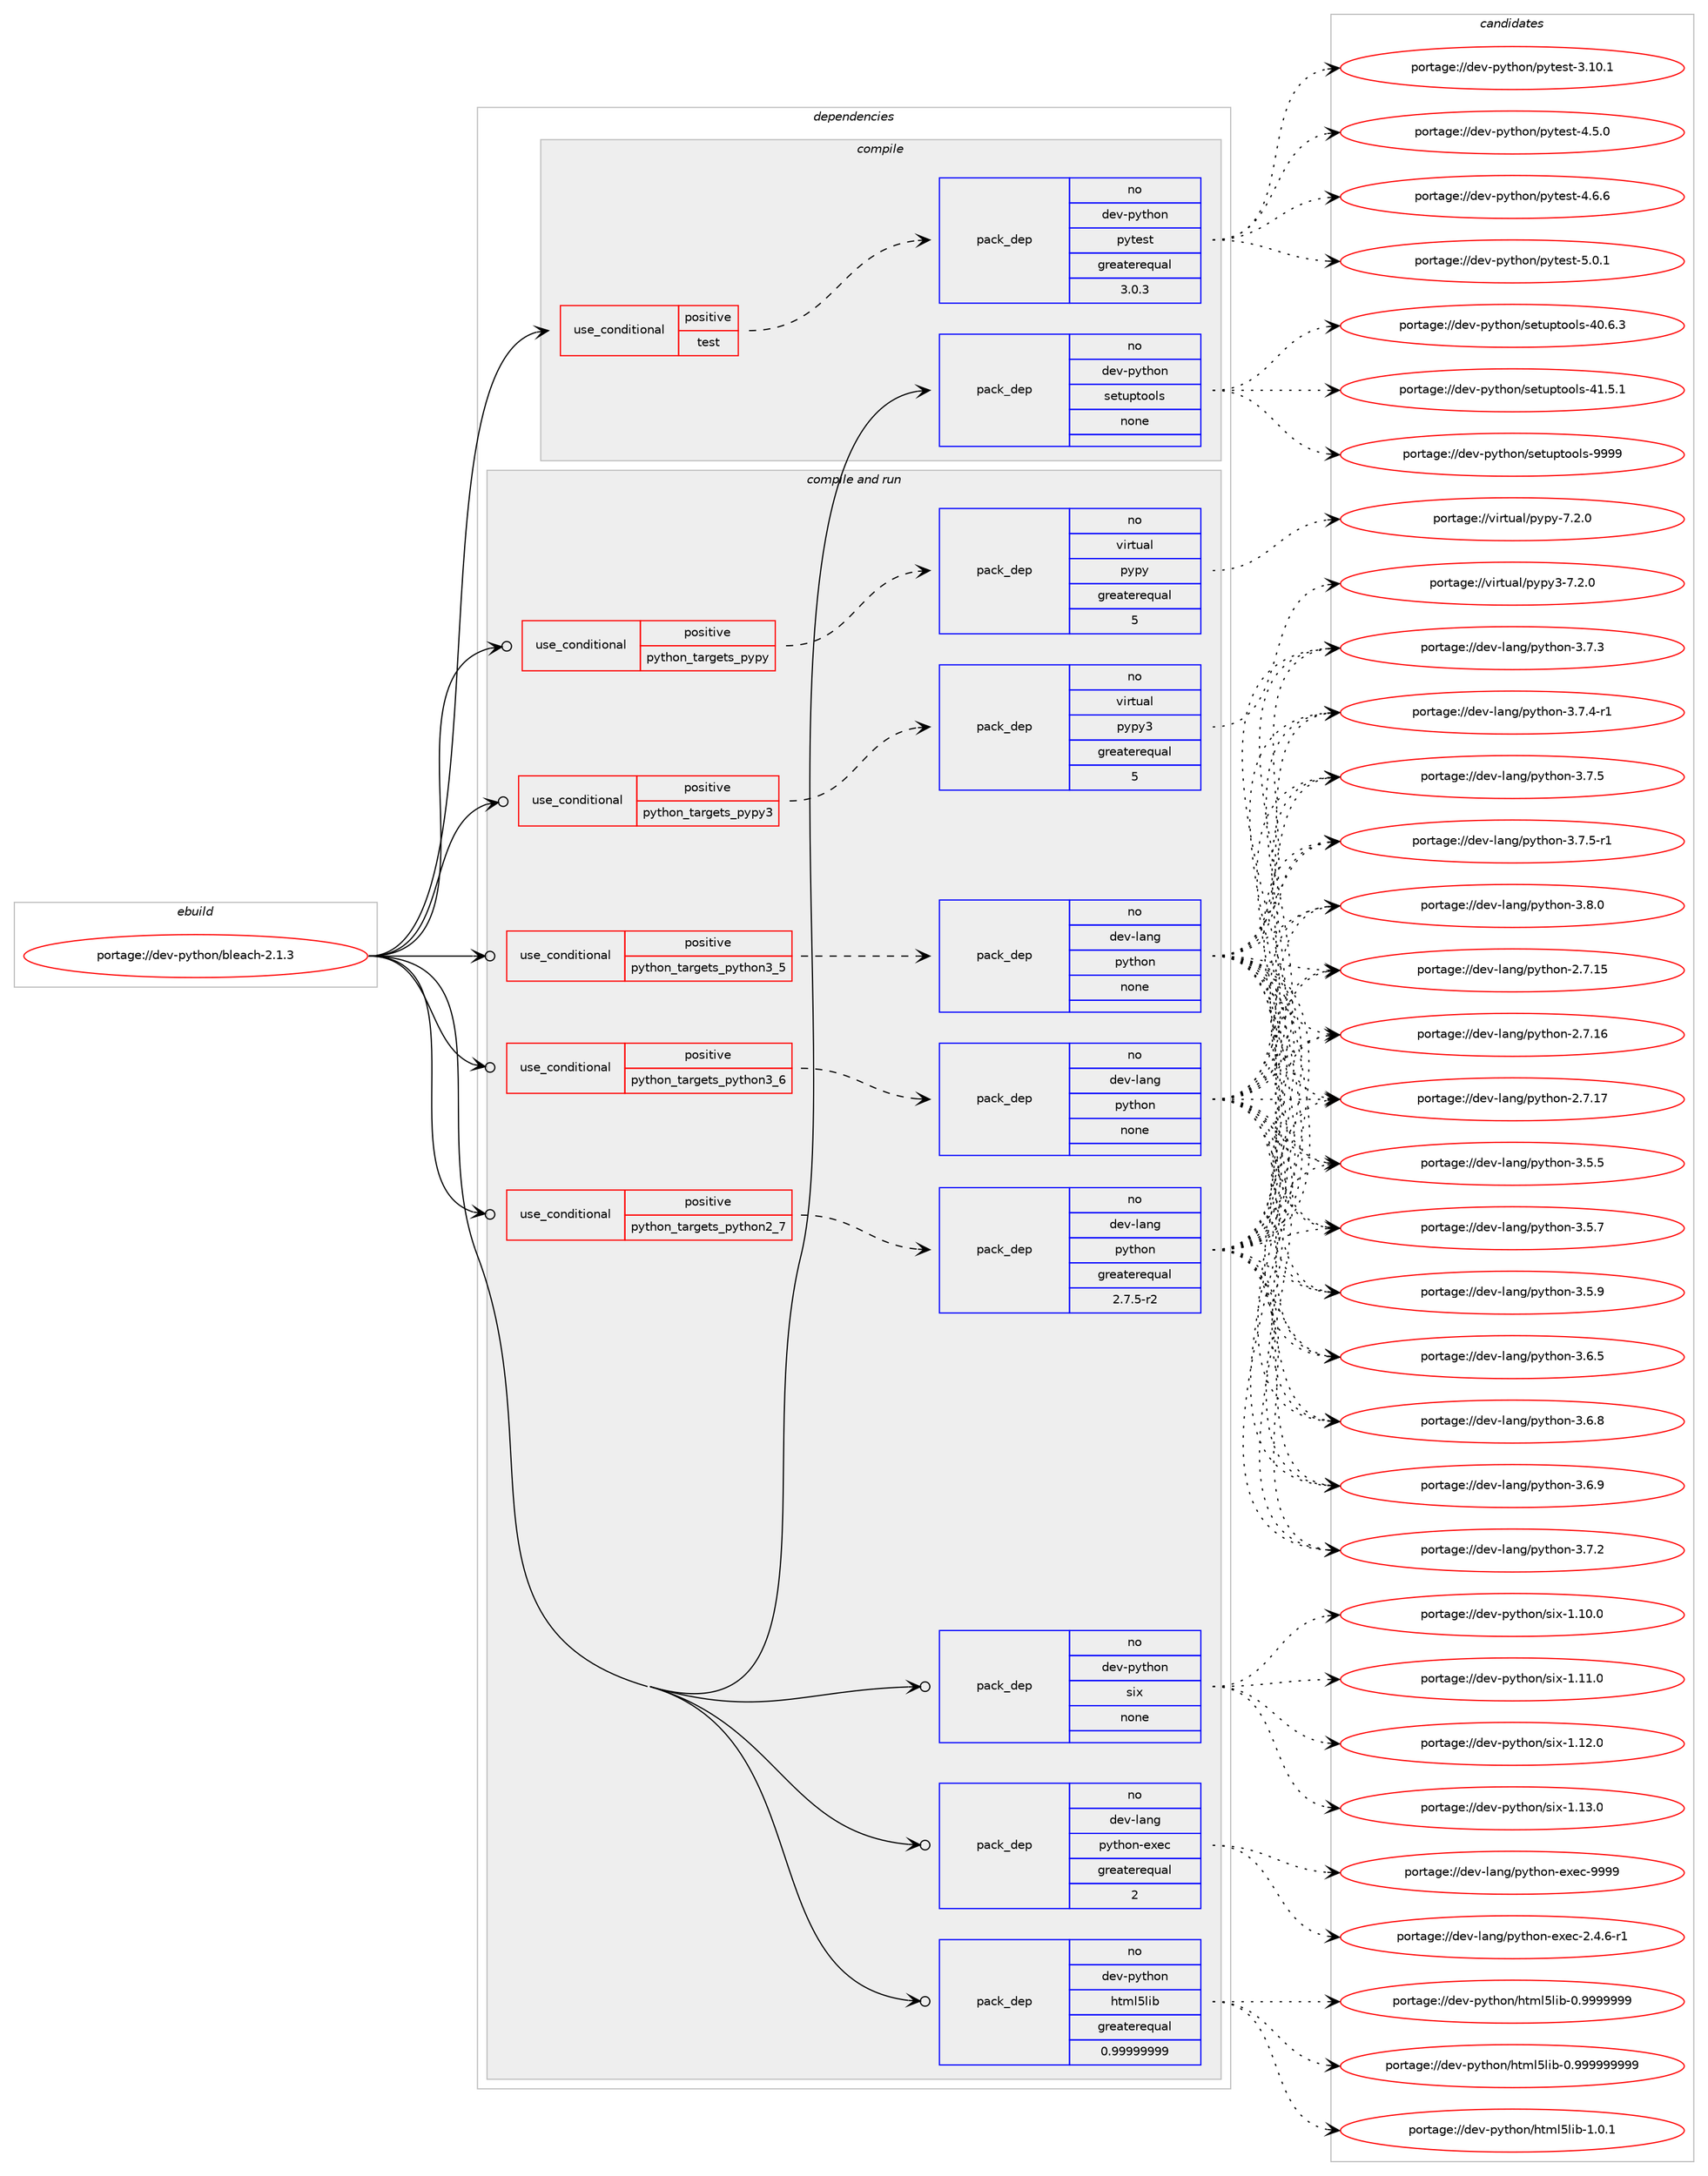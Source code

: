digraph prolog {

# *************
# Graph options
# *************

newrank=true;
concentrate=true;
compound=true;
graph [rankdir=LR,fontname=Helvetica,fontsize=10,ranksep=1.5];#, ranksep=2.5, nodesep=0.2];
edge  [arrowhead=vee];
node  [fontname=Helvetica,fontsize=10];

# **********
# The ebuild
# **********

subgraph cluster_leftcol {
color=gray;
rank=same;
label=<<i>ebuild</i>>;
id [label="portage://dev-python/bleach-2.1.3", color=red, width=4, href="../dev-python/bleach-2.1.3.svg"];
}

# ****************
# The dependencies
# ****************

subgraph cluster_midcol {
color=gray;
label=<<i>dependencies</i>>;
subgraph cluster_compile {
fillcolor="#eeeeee";
style=filled;
label=<<i>compile</i>>;
subgraph cond26247 {
dependency132008 [label=<<TABLE BORDER="0" CELLBORDER="1" CELLSPACING="0" CELLPADDING="4"><TR><TD ROWSPAN="3" CELLPADDING="10">use_conditional</TD></TR><TR><TD>positive</TD></TR><TR><TD>test</TD></TR></TABLE>>, shape=none, color=red];
subgraph pack102455 {
dependency132009 [label=<<TABLE BORDER="0" CELLBORDER="1" CELLSPACING="0" CELLPADDING="4" WIDTH="220"><TR><TD ROWSPAN="6" CELLPADDING="30">pack_dep</TD></TR><TR><TD WIDTH="110">no</TD></TR><TR><TD>dev-python</TD></TR><TR><TD>pytest</TD></TR><TR><TD>greaterequal</TD></TR><TR><TD>3.0.3</TD></TR></TABLE>>, shape=none, color=blue];
}
dependency132008:e -> dependency132009:w [weight=20,style="dashed",arrowhead="vee"];
}
id:e -> dependency132008:w [weight=20,style="solid",arrowhead="vee"];
subgraph pack102456 {
dependency132010 [label=<<TABLE BORDER="0" CELLBORDER="1" CELLSPACING="0" CELLPADDING="4" WIDTH="220"><TR><TD ROWSPAN="6" CELLPADDING="30">pack_dep</TD></TR><TR><TD WIDTH="110">no</TD></TR><TR><TD>dev-python</TD></TR><TR><TD>setuptools</TD></TR><TR><TD>none</TD></TR><TR><TD></TD></TR></TABLE>>, shape=none, color=blue];
}
id:e -> dependency132010:w [weight=20,style="solid",arrowhead="vee"];
}
subgraph cluster_compileandrun {
fillcolor="#eeeeee";
style=filled;
label=<<i>compile and run</i>>;
subgraph cond26248 {
dependency132011 [label=<<TABLE BORDER="0" CELLBORDER="1" CELLSPACING="0" CELLPADDING="4"><TR><TD ROWSPAN="3" CELLPADDING="10">use_conditional</TD></TR><TR><TD>positive</TD></TR><TR><TD>python_targets_pypy</TD></TR></TABLE>>, shape=none, color=red];
subgraph pack102457 {
dependency132012 [label=<<TABLE BORDER="0" CELLBORDER="1" CELLSPACING="0" CELLPADDING="4" WIDTH="220"><TR><TD ROWSPAN="6" CELLPADDING="30">pack_dep</TD></TR><TR><TD WIDTH="110">no</TD></TR><TR><TD>virtual</TD></TR><TR><TD>pypy</TD></TR><TR><TD>greaterequal</TD></TR><TR><TD>5</TD></TR></TABLE>>, shape=none, color=blue];
}
dependency132011:e -> dependency132012:w [weight=20,style="dashed",arrowhead="vee"];
}
id:e -> dependency132011:w [weight=20,style="solid",arrowhead="odotvee"];
subgraph cond26249 {
dependency132013 [label=<<TABLE BORDER="0" CELLBORDER="1" CELLSPACING="0" CELLPADDING="4"><TR><TD ROWSPAN="3" CELLPADDING="10">use_conditional</TD></TR><TR><TD>positive</TD></TR><TR><TD>python_targets_pypy3</TD></TR></TABLE>>, shape=none, color=red];
subgraph pack102458 {
dependency132014 [label=<<TABLE BORDER="0" CELLBORDER="1" CELLSPACING="0" CELLPADDING="4" WIDTH="220"><TR><TD ROWSPAN="6" CELLPADDING="30">pack_dep</TD></TR><TR><TD WIDTH="110">no</TD></TR><TR><TD>virtual</TD></TR><TR><TD>pypy3</TD></TR><TR><TD>greaterequal</TD></TR><TR><TD>5</TD></TR></TABLE>>, shape=none, color=blue];
}
dependency132013:e -> dependency132014:w [weight=20,style="dashed",arrowhead="vee"];
}
id:e -> dependency132013:w [weight=20,style="solid",arrowhead="odotvee"];
subgraph cond26250 {
dependency132015 [label=<<TABLE BORDER="0" CELLBORDER="1" CELLSPACING="0" CELLPADDING="4"><TR><TD ROWSPAN="3" CELLPADDING="10">use_conditional</TD></TR><TR><TD>positive</TD></TR><TR><TD>python_targets_python2_7</TD></TR></TABLE>>, shape=none, color=red];
subgraph pack102459 {
dependency132016 [label=<<TABLE BORDER="0" CELLBORDER="1" CELLSPACING="0" CELLPADDING="4" WIDTH="220"><TR><TD ROWSPAN="6" CELLPADDING="30">pack_dep</TD></TR><TR><TD WIDTH="110">no</TD></TR><TR><TD>dev-lang</TD></TR><TR><TD>python</TD></TR><TR><TD>greaterequal</TD></TR><TR><TD>2.7.5-r2</TD></TR></TABLE>>, shape=none, color=blue];
}
dependency132015:e -> dependency132016:w [weight=20,style="dashed",arrowhead="vee"];
}
id:e -> dependency132015:w [weight=20,style="solid",arrowhead="odotvee"];
subgraph cond26251 {
dependency132017 [label=<<TABLE BORDER="0" CELLBORDER="1" CELLSPACING="0" CELLPADDING="4"><TR><TD ROWSPAN="3" CELLPADDING="10">use_conditional</TD></TR><TR><TD>positive</TD></TR><TR><TD>python_targets_python3_5</TD></TR></TABLE>>, shape=none, color=red];
subgraph pack102460 {
dependency132018 [label=<<TABLE BORDER="0" CELLBORDER="1" CELLSPACING="0" CELLPADDING="4" WIDTH="220"><TR><TD ROWSPAN="6" CELLPADDING="30">pack_dep</TD></TR><TR><TD WIDTH="110">no</TD></TR><TR><TD>dev-lang</TD></TR><TR><TD>python</TD></TR><TR><TD>none</TD></TR><TR><TD></TD></TR></TABLE>>, shape=none, color=blue];
}
dependency132017:e -> dependency132018:w [weight=20,style="dashed",arrowhead="vee"];
}
id:e -> dependency132017:w [weight=20,style="solid",arrowhead="odotvee"];
subgraph cond26252 {
dependency132019 [label=<<TABLE BORDER="0" CELLBORDER="1" CELLSPACING="0" CELLPADDING="4"><TR><TD ROWSPAN="3" CELLPADDING="10">use_conditional</TD></TR><TR><TD>positive</TD></TR><TR><TD>python_targets_python3_6</TD></TR></TABLE>>, shape=none, color=red];
subgraph pack102461 {
dependency132020 [label=<<TABLE BORDER="0" CELLBORDER="1" CELLSPACING="0" CELLPADDING="4" WIDTH="220"><TR><TD ROWSPAN="6" CELLPADDING="30">pack_dep</TD></TR><TR><TD WIDTH="110">no</TD></TR><TR><TD>dev-lang</TD></TR><TR><TD>python</TD></TR><TR><TD>none</TD></TR><TR><TD></TD></TR></TABLE>>, shape=none, color=blue];
}
dependency132019:e -> dependency132020:w [weight=20,style="dashed",arrowhead="vee"];
}
id:e -> dependency132019:w [weight=20,style="solid",arrowhead="odotvee"];
subgraph pack102462 {
dependency132021 [label=<<TABLE BORDER="0" CELLBORDER="1" CELLSPACING="0" CELLPADDING="4" WIDTH="220"><TR><TD ROWSPAN="6" CELLPADDING="30">pack_dep</TD></TR><TR><TD WIDTH="110">no</TD></TR><TR><TD>dev-lang</TD></TR><TR><TD>python-exec</TD></TR><TR><TD>greaterequal</TD></TR><TR><TD>2</TD></TR></TABLE>>, shape=none, color=blue];
}
id:e -> dependency132021:w [weight=20,style="solid",arrowhead="odotvee"];
subgraph pack102463 {
dependency132022 [label=<<TABLE BORDER="0" CELLBORDER="1" CELLSPACING="0" CELLPADDING="4" WIDTH="220"><TR><TD ROWSPAN="6" CELLPADDING="30">pack_dep</TD></TR><TR><TD WIDTH="110">no</TD></TR><TR><TD>dev-python</TD></TR><TR><TD>html5lib</TD></TR><TR><TD>greaterequal</TD></TR><TR><TD>0.99999999</TD></TR></TABLE>>, shape=none, color=blue];
}
id:e -> dependency132022:w [weight=20,style="solid",arrowhead="odotvee"];
subgraph pack102464 {
dependency132023 [label=<<TABLE BORDER="0" CELLBORDER="1" CELLSPACING="0" CELLPADDING="4" WIDTH="220"><TR><TD ROWSPAN="6" CELLPADDING="30">pack_dep</TD></TR><TR><TD WIDTH="110">no</TD></TR><TR><TD>dev-python</TD></TR><TR><TD>six</TD></TR><TR><TD>none</TD></TR><TR><TD></TD></TR></TABLE>>, shape=none, color=blue];
}
id:e -> dependency132023:w [weight=20,style="solid",arrowhead="odotvee"];
}
subgraph cluster_run {
fillcolor="#eeeeee";
style=filled;
label=<<i>run</i>>;
}
}

# **************
# The candidates
# **************

subgraph cluster_choices {
rank=same;
color=gray;
label=<<i>candidates</i>>;

subgraph choice102455 {
color=black;
nodesep=1;
choiceportage100101118451121211161041111104711212111610111511645514649484649 [label="portage://dev-python/pytest-3.10.1", color=red, width=4,href="../dev-python/pytest-3.10.1.svg"];
choiceportage1001011184511212111610411111047112121116101115116455246534648 [label="portage://dev-python/pytest-4.5.0", color=red, width=4,href="../dev-python/pytest-4.5.0.svg"];
choiceportage1001011184511212111610411111047112121116101115116455246544654 [label="portage://dev-python/pytest-4.6.6", color=red, width=4,href="../dev-python/pytest-4.6.6.svg"];
choiceportage1001011184511212111610411111047112121116101115116455346484649 [label="portage://dev-python/pytest-5.0.1", color=red, width=4,href="../dev-python/pytest-5.0.1.svg"];
dependency132009:e -> choiceportage100101118451121211161041111104711212111610111511645514649484649:w [style=dotted,weight="100"];
dependency132009:e -> choiceportage1001011184511212111610411111047112121116101115116455246534648:w [style=dotted,weight="100"];
dependency132009:e -> choiceportage1001011184511212111610411111047112121116101115116455246544654:w [style=dotted,weight="100"];
dependency132009:e -> choiceportage1001011184511212111610411111047112121116101115116455346484649:w [style=dotted,weight="100"];
}
subgraph choice102456 {
color=black;
nodesep=1;
choiceportage100101118451121211161041111104711510111611711211611111110811545524846544651 [label="portage://dev-python/setuptools-40.6.3", color=red, width=4,href="../dev-python/setuptools-40.6.3.svg"];
choiceportage100101118451121211161041111104711510111611711211611111110811545524946534649 [label="portage://dev-python/setuptools-41.5.1", color=red, width=4,href="../dev-python/setuptools-41.5.1.svg"];
choiceportage10010111845112121116104111110471151011161171121161111111081154557575757 [label="portage://dev-python/setuptools-9999", color=red, width=4,href="../dev-python/setuptools-9999.svg"];
dependency132010:e -> choiceportage100101118451121211161041111104711510111611711211611111110811545524846544651:w [style=dotted,weight="100"];
dependency132010:e -> choiceportage100101118451121211161041111104711510111611711211611111110811545524946534649:w [style=dotted,weight="100"];
dependency132010:e -> choiceportage10010111845112121116104111110471151011161171121161111111081154557575757:w [style=dotted,weight="100"];
}
subgraph choice102457 {
color=black;
nodesep=1;
choiceportage1181051141161179710847112121112121455546504648 [label="portage://virtual/pypy-7.2.0", color=red, width=4,href="../virtual/pypy-7.2.0.svg"];
dependency132012:e -> choiceportage1181051141161179710847112121112121455546504648:w [style=dotted,weight="100"];
}
subgraph choice102458 {
color=black;
nodesep=1;
choiceportage118105114116117971084711212111212151455546504648 [label="portage://virtual/pypy3-7.2.0", color=red, width=4,href="../virtual/pypy3-7.2.0.svg"];
dependency132014:e -> choiceportage118105114116117971084711212111212151455546504648:w [style=dotted,weight="100"];
}
subgraph choice102459 {
color=black;
nodesep=1;
choiceportage10010111845108971101034711212111610411111045504655464953 [label="portage://dev-lang/python-2.7.15", color=red, width=4,href="../dev-lang/python-2.7.15.svg"];
choiceportage10010111845108971101034711212111610411111045504655464954 [label="portage://dev-lang/python-2.7.16", color=red, width=4,href="../dev-lang/python-2.7.16.svg"];
choiceportage10010111845108971101034711212111610411111045504655464955 [label="portage://dev-lang/python-2.7.17", color=red, width=4,href="../dev-lang/python-2.7.17.svg"];
choiceportage100101118451089711010347112121116104111110455146534653 [label="portage://dev-lang/python-3.5.5", color=red, width=4,href="../dev-lang/python-3.5.5.svg"];
choiceportage100101118451089711010347112121116104111110455146534655 [label="portage://dev-lang/python-3.5.7", color=red, width=4,href="../dev-lang/python-3.5.7.svg"];
choiceportage100101118451089711010347112121116104111110455146534657 [label="portage://dev-lang/python-3.5.9", color=red, width=4,href="../dev-lang/python-3.5.9.svg"];
choiceportage100101118451089711010347112121116104111110455146544653 [label="portage://dev-lang/python-3.6.5", color=red, width=4,href="../dev-lang/python-3.6.5.svg"];
choiceportage100101118451089711010347112121116104111110455146544656 [label="portage://dev-lang/python-3.6.8", color=red, width=4,href="../dev-lang/python-3.6.8.svg"];
choiceportage100101118451089711010347112121116104111110455146544657 [label="portage://dev-lang/python-3.6.9", color=red, width=4,href="../dev-lang/python-3.6.9.svg"];
choiceportage100101118451089711010347112121116104111110455146554650 [label="portage://dev-lang/python-3.7.2", color=red, width=4,href="../dev-lang/python-3.7.2.svg"];
choiceportage100101118451089711010347112121116104111110455146554651 [label="portage://dev-lang/python-3.7.3", color=red, width=4,href="../dev-lang/python-3.7.3.svg"];
choiceportage1001011184510897110103471121211161041111104551465546524511449 [label="portage://dev-lang/python-3.7.4-r1", color=red, width=4,href="../dev-lang/python-3.7.4-r1.svg"];
choiceportage100101118451089711010347112121116104111110455146554653 [label="portage://dev-lang/python-3.7.5", color=red, width=4,href="../dev-lang/python-3.7.5.svg"];
choiceportage1001011184510897110103471121211161041111104551465546534511449 [label="portage://dev-lang/python-3.7.5-r1", color=red, width=4,href="../dev-lang/python-3.7.5-r1.svg"];
choiceportage100101118451089711010347112121116104111110455146564648 [label="portage://dev-lang/python-3.8.0", color=red, width=4,href="../dev-lang/python-3.8.0.svg"];
dependency132016:e -> choiceportage10010111845108971101034711212111610411111045504655464953:w [style=dotted,weight="100"];
dependency132016:e -> choiceportage10010111845108971101034711212111610411111045504655464954:w [style=dotted,weight="100"];
dependency132016:e -> choiceportage10010111845108971101034711212111610411111045504655464955:w [style=dotted,weight="100"];
dependency132016:e -> choiceportage100101118451089711010347112121116104111110455146534653:w [style=dotted,weight="100"];
dependency132016:e -> choiceportage100101118451089711010347112121116104111110455146534655:w [style=dotted,weight="100"];
dependency132016:e -> choiceportage100101118451089711010347112121116104111110455146534657:w [style=dotted,weight="100"];
dependency132016:e -> choiceportage100101118451089711010347112121116104111110455146544653:w [style=dotted,weight="100"];
dependency132016:e -> choiceportage100101118451089711010347112121116104111110455146544656:w [style=dotted,weight="100"];
dependency132016:e -> choiceportage100101118451089711010347112121116104111110455146544657:w [style=dotted,weight="100"];
dependency132016:e -> choiceportage100101118451089711010347112121116104111110455146554650:w [style=dotted,weight="100"];
dependency132016:e -> choiceportage100101118451089711010347112121116104111110455146554651:w [style=dotted,weight="100"];
dependency132016:e -> choiceportage1001011184510897110103471121211161041111104551465546524511449:w [style=dotted,weight="100"];
dependency132016:e -> choiceportage100101118451089711010347112121116104111110455146554653:w [style=dotted,weight="100"];
dependency132016:e -> choiceportage1001011184510897110103471121211161041111104551465546534511449:w [style=dotted,weight="100"];
dependency132016:e -> choiceportage100101118451089711010347112121116104111110455146564648:w [style=dotted,weight="100"];
}
subgraph choice102460 {
color=black;
nodesep=1;
choiceportage10010111845108971101034711212111610411111045504655464953 [label="portage://dev-lang/python-2.7.15", color=red, width=4,href="../dev-lang/python-2.7.15.svg"];
choiceportage10010111845108971101034711212111610411111045504655464954 [label="portage://dev-lang/python-2.7.16", color=red, width=4,href="../dev-lang/python-2.7.16.svg"];
choiceportage10010111845108971101034711212111610411111045504655464955 [label="portage://dev-lang/python-2.7.17", color=red, width=4,href="../dev-lang/python-2.7.17.svg"];
choiceportage100101118451089711010347112121116104111110455146534653 [label="portage://dev-lang/python-3.5.5", color=red, width=4,href="../dev-lang/python-3.5.5.svg"];
choiceportage100101118451089711010347112121116104111110455146534655 [label="portage://dev-lang/python-3.5.7", color=red, width=4,href="../dev-lang/python-3.5.7.svg"];
choiceportage100101118451089711010347112121116104111110455146534657 [label="portage://dev-lang/python-3.5.9", color=red, width=4,href="../dev-lang/python-3.5.9.svg"];
choiceportage100101118451089711010347112121116104111110455146544653 [label="portage://dev-lang/python-3.6.5", color=red, width=4,href="../dev-lang/python-3.6.5.svg"];
choiceportage100101118451089711010347112121116104111110455146544656 [label="portage://dev-lang/python-3.6.8", color=red, width=4,href="../dev-lang/python-3.6.8.svg"];
choiceportage100101118451089711010347112121116104111110455146544657 [label="portage://dev-lang/python-3.6.9", color=red, width=4,href="../dev-lang/python-3.6.9.svg"];
choiceportage100101118451089711010347112121116104111110455146554650 [label="portage://dev-lang/python-3.7.2", color=red, width=4,href="../dev-lang/python-3.7.2.svg"];
choiceportage100101118451089711010347112121116104111110455146554651 [label="portage://dev-lang/python-3.7.3", color=red, width=4,href="../dev-lang/python-3.7.3.svg"];
choiceportage1001011184510897110103471121211161041111104551465546524511449 [label="portage://dev-lang/python-3.7.4-r1", color=red, width=4,href="../dev-lang/python-3.7.4-r1.svg"];
choiceportage100101118451089711010347112121116104111110455146554653 [label="portage://dev-lang/python-3.7.5", color=red, width=4,href="../dev-lang/python-3.7.5.svg"];
choiceportage1001011184510897110103471121211161041111104551465546534511449 [label="portage://dev-lang/python-3.7.5-r1", color=red, width=4,href="../dev-lang/python-3.7.5-r1.svg"];
choiceportage100101118451089711010347112121116104111110455146564648 [label="portage://dev-lang/python-3.8.0", color=red, width=4,href="../dev-lang/python-3.8.0.svg"];
dependency132018:e -> choiceportage10010111845108971101034711212111610411111045504655464953:w [style=dotted,weight="100"];
dependency132018:e -> choiceportage10010111845108971101034711212111610411111045504655464954:w [style=dotted,weight="100"];
dependency132018:e -> choiceportage10010111845108971101034711212111610411111045504655464955:w [style=dotted,weight="100"];
dependency132018:e -> choiceportage100101118451089711010347112121116104111110455146534653:w [style=dotted,weight="100"];
dependency132018:e -> choiceportage100101118451089711010347112121116104111110455146534655:w [style=dotted,weight="100"];
dependency132018:e -> choiceportage100101118451089711010347112121116104111110455146534657:w [style=dotted,weight="100"];
dependency132018:e -> choiceportage100101118451089711010347112121116104111110455146544653:w [style=dotted,weight="100"];
dependency132018:e -> choiceportage100101118451089711010347112121116104111110455146544656:w [style=dotted,weight="100"];
dependency132018:e -> choiceportage100101118451089711010347112121116104111110455146544657:w [style=dotted,weight="100"];
dependency132018:e -> choiceportage100101118451089711010347112121116104111110455146554650:w [style=dotted,weight="100"];
dependency132018:e -> choiceportage100101118451089711010347112121116104111110455146554651:w [style=dotted,weight="100"];
dependency132018:e -> choiceportage1001011184510897110103471121211161041111104551465546524511449:w [style=dotted,weight="100"];
dependency132018:e -> choiceportage100101118451089711010347112121116104111110455146554653:w [style=dotted,weight="100"];
dependency132018:e -> choiceportage1001011184510897110103471121211161041111104551465546534511449:w [style=dotted,weight="100"];
dependency132018:e -> choiceportage100101118451089711010347112121116104111110455146564648:w [style=dotted,weight="100"];
}
subgraph choice102461 {
color=black;
nodesep=1;
choiceportage10010111845108971101034711212111610411111045504655464953 [label="portage://dev-lang/python-2.7.15", color=red, width=4,href="../dev-lang/python-2.7.15.svg"];
choiceportage10010111845108971101034711212111610411111045504655464954 [label="portage://dev-lang/python-2.7.16", color=red, width=4,href="../dev-lang/python-2.7.16.svg"];
choiceportage10010111845108971101034711212111610411111045504655464955 [label="portage://dev-lang/python-2.7.17", color=red, width=4,href="../dev-lang/python-2.7.17.svg"];
choiceportage100101118451089711010347112121116104111110455146534653 [label="portage://dev-lang/python-3.5.5", color=red, width=4,href="../dev-lang/python-3.5.5.svg"];
choiceportage100101118451089711010347112121116104111110455146534655 [label="portage://dev-lang/python-3.5.7", color=red, width=4,href="../dev-lang/python-3.5.7.svg"];
choiceportage100101118451089711010347112121116104111110455146534657 [label="portage://dev-lang/python-3.5.9", color=red, width=4,href="../dev-lang/python-3.5.9.svg"];
choiceportage100101118451089711010347112121116104111110455146544653 [label="portage://dev-lang/python-3.6.5", color=red, width=4,href="../dev-lang/python-3.6.5.svg"];
choiceportage100101118451089711010347112121116104111110455146544656 [label="portage://dev-lang/python-3.6.8", color=red, width=4,href="../dev-lang/python-3.6.8.svg"];
choiceportage100101118451089711010347112121116104111110455146544657 [label="portage://dev-lang/python-3.6.9", color=red, width=4,href="../dev-lang/python-3.6.9.svg"];
choiceportage100101118451089711010347112121116104111110455146554650 [label="portage://dev-lang/python-3.7.2", color=red, width=4,href="../dev-lang/python-3.7.2.svg"];
choiceportage100101118451089711010347112121116104111110455146554651 [label="portage://dev-lang/python-3.7.3", color=red, width=4,href="../dev-lang/python-3.7.3.svg"];
choiceportage1001011184510897110103471121211161041111104551465546524511449 [label="portage://dev-lang/python-3.7.4-r1", color=red, width=4,href="../dev-lang/python-3.7.4-r1.svg"];
choiceportage100101118451089711010347112121116104111110455146554653 [label="portage://dev-lang/python-3.7.5", color=red, width=4,href="../dev-lang/python-3.7.5.svg"];
choiceportage1001011184510897110103471121211161041111104551465546534511449 [label="portage://dev-lang/python-3.7.5-r1", color=red, width=4,href="../dev-lang/python-3.7.5-r1.svg"];
choiceportage100101118451089711010347112121116104111110455146564648 [label="portage://dev-lang/python-3.8.0", color=red, width=4,href="../dev-lang/python-3.8.0.svg"];
dependency132020:e -> choiceportage10010111845108971101034711212111610411111045504655464953:w [style=dotted,weight="100"];
dependency132020:e -> choiceportage10010111845108971101034711212111610411111045504655464954:w [style=dotted,weight="100"];
dependency132020:e -> choiceportage10010111845108971101034711212111610411111045504655464955:w [style=dotted,weight="100"];
dependency132020:e -> choiceportage100101118451089711010347112121116104111110455146534653:w [style=dotted,weight="100"];
dependency132020:e -> choiceportage100101118451089711010347112121116104111110455146534655:w [style=dotted,weight="100"];
dependency132020:e -> choiceportage100101118451089711010347112121116104111110455146534657:w [style=dotted,weight="100"];
dependency132020:e -> choiceportage100101118451089711010347112121116104111110455146544653:w [style=dotted,weight="100"];
dependency132020:e -> choiceportage100101118451089711010347112121116104111110455146544656:w [style=dotted,weight="100"];
dependency132020:e -> choiceportage100101118451089711010347112121116104111110455146544657:w [style=dotted,weight="100"];
dependency132020:e -> choiceportage100101118451089711010347112121116104111110455146554650:w [style=dotted,weight="100"];
dependency132020:e -> choiceportage100101118451089711010347112121116104111110455146554651:w [style=dotted,weight="100"];
dependency132020:e -> choiceportage1001011184510897110103471121211161041111104551465546524511449:w [style=dotted,weight="100"];
dependency132020:e -> choiceportage100101118451089711010347112121116104111110455146554653:w [style=dotted,weight="100"];
dependency132020:e -> choiceportage1001011184510897110103471121211161041111104551465546534511449:w [style=dotted,weight="100"];
dependency132020:e -> choiceportage100101118451089711010347112121116104111110455146564648:w [style=dotted,weight="100"];
}
subgraph choice102462 {
color=black;
nodesep=1;
choiceportage10010111845108971101034711212111610411111045101120101994550465246544511449 [label="portage://dev-lang/python-exec-2.4.6-r1", color=red, width=4,href="../dev-lang/python-exec-2.4.6-r1.svg"];
choiceportage10010111845108971101034711212111610411111045101120101994557575757 [label="portage://dev-lang/python-exec-9999", color=red, width=4,href="../dev-lang/python-exec-9999.svg"];
dependency132021:e -> choiceportage10010111845108971101034711212111610411111045101120101994550465246544511449:w [style=dotted,weight="100"];
dependency132021:e -> choiceportage10010111845108971101034711212111610411111045101120101994557575757:w [style=dotted,weight="100"];
}
subgraph choice102463 {
color=black;
nodesep=1;
choiceportage1001011184511212111610411111047104116109108531081059845484657575757575757 [label="portage://dev-python/html5lib-0.9999999", color=red, width=4,href="../dev-python/html5lib-0.9999999.svg"];
choiceportage10010111845112121116104111110471041161091085310810598454846575757575757575757 [label="portage://dev-python/html5lib-0.999999999", color=red, width=4,href="../dev-python/html5lib-0.999999999.svg"];
choiceportage10010111845112121116104111110471041161091085310810598454946484649 [label="portage://dev-python/html5lib-1.0.1", color=red, width=4,href="../dev-python/html5lib-1.0.1.svg"];
dependency132022:e -> choiceportage1001011184511212111610411111047104116109108531081059845484657575757575757:w [style=dotted,weight="100"];
dependency132022:e -> choiceportage10010111845112121116104111110471041161091085310810598454846575757575757575757:w [style=dotted,weight="100"];
dependency132022:e -> choiceportage10010111845112121116104111110471041161091085310810598454946484649:w [style=dotted,weight="100"];
}
subgraph choice102464 {
color=black;
nodesep=1;
choiceportage100101118451121211161041111104711510512045494649484648 [label="portage://dev-python/six-1.10.0", color=red, width=4,href="../dev-python/six-1.10.0.svg"];
choiceportage100101118451121211161041111104711510512045494649494648 [label="portage://dev-python/six-1.11.0", color=red, width=4,href="../dev-python/six-1.11.0.svg"];
choiceportage100101118451121211161041111104711510512045494649504648 [label="portage://dev-python/six-1.12.0", color=red, width=4,href="../dev-python/six-1.12.0.svg"];
choiceportage100101118451121211161041111104711510512045494649514648 [label="portage://dev-python/six-1.13.0", color=red, width=4,href="../dev-python/six-1.13.0.svg"];
dependency132023:e -> choiceportage100101118451121211161041111104711510512045494649484648:w [style=dotted,weight="100"];
dependency132023:e -> choiceportage100101118451121211161041111104711510512045494649494648:w [style=dotted,weight="100"];
dependency132023:e -> choiceportage100101118451121211161041111104711510512045494649504648:w [style=dotted,weight="100"];
dependency132023:e -> choiceportage100101118451121211161041111104711510512045494649514648:w [style=dotted,weight="100"];
}
}

}
